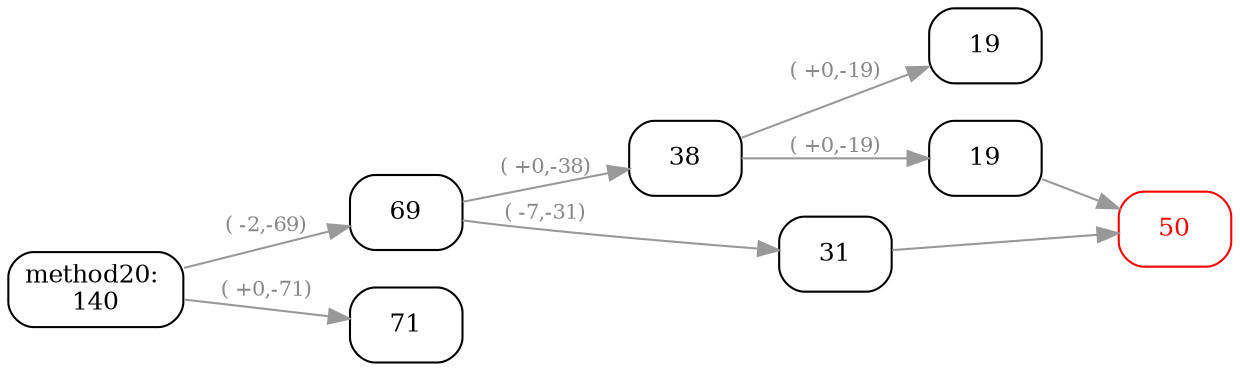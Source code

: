 // comment
digraph method20 {
	graph [rankdir=LR]
	node [color=black fontcolor=black fontsize=12 shape=box style=rounded]
	edge [color="#999999" fontcolor="#888888" fontsize=10]
	"20_00_0" [label="method20: 
140"]
	"20_1_1" [label=69]
	"20_1_2" [label=71]
	"20_00_0" -> "20_1_1" [label="( -2,-69)"]
	"20_00_0" -> "20_1_2" [label="( +0,-71)"]
	"20_2_1" [label=38]
	"20_2_2" [label=31]
	"20_1_1" -> "20_2_1" [label="( +0,-38)"]
	"20_1_1" -> "20_2_2" [label="( -7,-31)"]
	"20_3_1" [label=19]
	"20_3_2" [label=19]
	"20_2_1" -> "20_3_1" [label="( +0,-19)"]
	"20_2_1" -> "20_3_2" [label="( +0,-19)"]
	"20_3_3" [label=50 color=red fontcolor=red]
	"20_3_2" -> "20_3_3"
	"20_2_2" -> "20_3_3"
}
